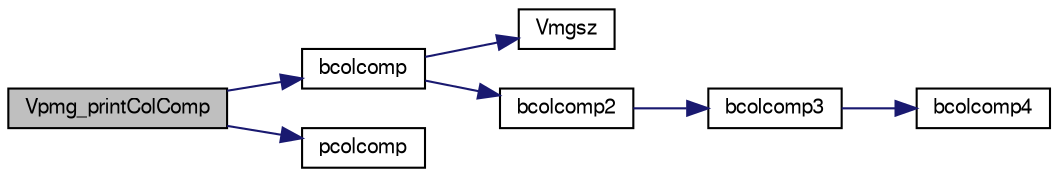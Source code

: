 digraph "Vpmg_printColComp"
{
  edge [fontname="FreeSans",fontsize="10",labelfontname="FreeSans",labelfontsize="10"];
  node [fontname="FreeSans",fontsize="10",shape=record];
  rankdir="LR";
  Node1 [label="Vpmg_printColComp",height=0.2,width=0.4,color="black", fillcolor="grey75", style="filled" fontcolor="black"];
  Node1 -> Node2 [color="midnightblue",fontsize="10",style="solid",fontname="FreeSans"];
  Node2 [label="bcolcomp",height=0.2,width=0.4,color="black", fillcolor="white", style="filled",URL="$group___vpmg.html#ga60b35ab9ae779ffa7329589f64a4111e",tooltip="Build a column-compressed matrix in Harwell-Boeing format."];
  Node2 -> Node3 [color="midnightblue",fontsize="10",style="solid",fontname="FreeSans"];
  Node3 [label="Vmgsz",height=0.2,width=0.4,color="black", fillcolor="white", style="filled",URL="$group___p_m_g_c.html#ga9d22f2b899f947ef541bb735f8f5de3d",tooltip="This routine computes the required sizes of the real and integer work arrays for the multigrid code..."];
  Node2 -> Node4 [color="midnightblue",fontsize="10",style="solid",fontname="FreeSans"];
  Node4 [label="bcolcomp2",height=0.2,width=0.4,color="black", fillcolor="white", style="filled",URL="$group___vpmg.html#gab5bd1e304d44f0a7721da2181d809f61",tooltip="Build a column-compressed matrix in Harwell-Boeing format."];
  Node4 -> Node5 [color="midnightblue",fontsize="10",style="solid",fontname="FreeSans"];
  Node5 [label="bcolcomp3",height=0.2,width=0.4,color="black", fillcolor="white", style="filled",URL="$group___vpmg.html#gac5fa6f2c37f8a78d0f213cf84abcf8d7",tooltip="Build a column-compressed matrix in Harwell-Boeing format."];
  Node5 -> Node6 [color="midnightblue",fontsize="10",style="solid",fontname="FreeSans"];
  Node6 [label="bcolcomp4",height=0.2,width=0.4,color="black", fillcolor="white", style="filled",URL="$group___vpmg.html#gab2403b9193313b36ec9fa9603e6a8833",tooltip="Build a column-compressed matrix in Harwell-Boeing format."];
  Node1 -> Node7 [color="midnightblue",fontsize="10",style="solid",fontname="FreeSans"];
  Node7 [label="pcolcomp",height=0.2,width=0.4,color="black", fillcolor="white", style="filled",URL="$group___vpmg.html#ga08fc3acae8bd36d0ff7c463f3d68988f",tooltip="Print a column-compressed matrix in Harwell-Boeing format."];
}
